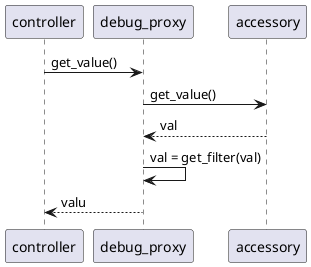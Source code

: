 @startuml

controller -> debug_proxy : get_value()

debug_proxy -> accessory: get_value()

accessory --> debug_proxy: val

debug_proxy -> debug_proxy: val = get_filter(val)

debug_proxy --> controller: valu


@enduml